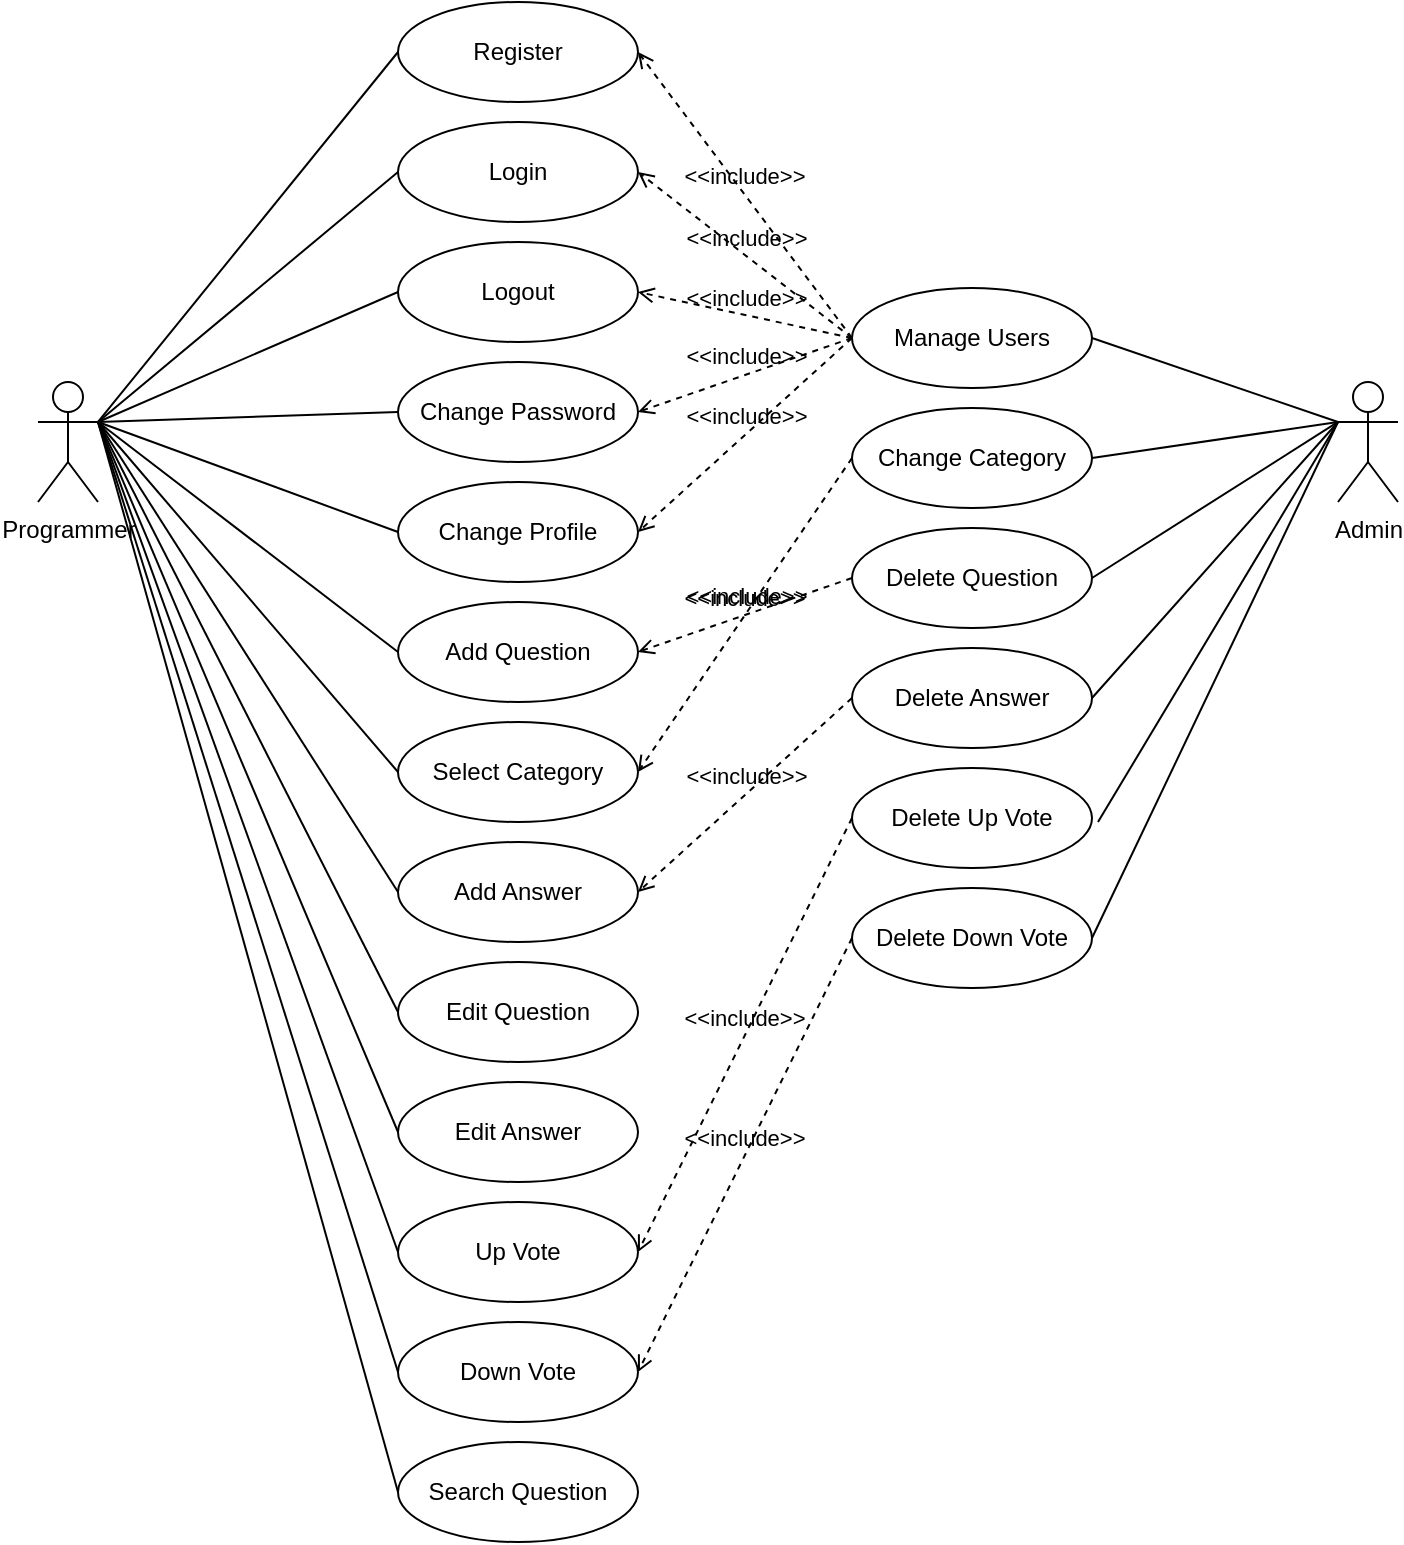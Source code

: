 <mxfile version="14.7.10" type="device"><diagram id="wo8-tYqzNlB0OYfourAc" name="Page-1"><mxGraphModel dx="1730" dy="912" grid="1" gridSize="10" guides="1" tooltips="1" connect="1" arrows="1" fold="1" page="1" pageScale="1" pageWidth="827" pageHeight="1169" math="0" shadow="0"><root><mxCell id="0"/><mxCell id="1" parent="0"/><mxCell id="7DESiETjLjzSwwsl89HZ-1" value="Programmer" style="shape=umlActor;html=1;verticalLabelPosition=bottom;verticalAlign=top;align=center;" vertex="1" parent="1"><mxGeometry x="70" y="220" width="30" height="60" as="geometry"/></mxCell><mxCell id="7DESiETjLjzSwwsl89HZ-2" value="Register" style="ellipse;whiteSpace=wrap;html=1;" vertex="1" parent="1"><mxGeometry x="250" y="30" width="120" height="50" as="geometry"/></mxCell><mxCell id="7DESiETjLjzSwwsl89HZ-3" value="Login" style="ellipse;whiteSpace=wrap;html=1;" vertex="1" parent="1"><mxGeometry x="250" y="90" width="120" height="50" as="geometry"/></mxCell><mxCell id="7DESiETjLjzSwwsl89HZ-4" value="Logout" style="ellipse;whiteSpace=wrap;html=1;" vertex="1" parent="1"><mxGeometry x="250" y="150" width="120" height="50" as="geometry"/></mxCell><mxCell id="7DESiETjLjzSwwsl89HZ-5" value="Change Password" style="ellipse;whiteSpace=wrap;html=1;" vertex="1" parent="1"><mxGeometry x="250" y="210" width="120" height="50" as="geometry"/></mxCell><mxCell id="7DESiETjLjzSwwsl89HZ-6" value="Change Profile" style="ellipse;whiteSpace=wrap;html=1;" vertex="1" parent="1"><mxGeometry x="250" y="270" width="120" height="50" as="geometry"/></mxCell><mxCell id="7DESiETjLjzSwwsl89HZ-7" value="Add Question" style="ellipse;whiteSpace=wrap;html=1;" vertex="1" parent="1"><mxGeometry x="250" y="330" width="120" height="50" as="geometry"/></mxCell><mxCell id="7DESiETjLjzSwwsl89HZ-8" value="Add Answer" style="ellipse;whiteSpace=wrap;html=1;" vertex="1" parent="1"><mxGeometry x="250" y="450" width="120" height="50" as="geometry"/></mxCell><mxCell id="7DESiETjLjzSwwsl89HZ-9" value="Edit Question" style="ellipse;whiteSpace=wrap;html=1;" vertex="1" parent="1"><mxGeometry x="250" y="510" width="120" height="50" as="geometry"/></mxCell><mxCell id="7DESiETjLjzSwwsl89HZ-10" value="Edit Answer" style="ellipse;whiteSpace=wrap;html=1;" vertex="1" parent="1"><mxGeometry x="250" y="570" width="120" height="50" as="geometry"/></mxCell><mxCell id="7DESiETjLjzSwwsl89HZ-11" value="Up Vote" style="ellipse;whiteSpace=wrap;html=1;" vertex="1" parent="1"><mxGeometry x="250" y="630" width="120" height="50" as="geometry"/></mxCell><mxCell id="7DESiETjLjzSwwsl89HZ-12" value="Down Vote" style="ellipse;whiteSpace=wrap;html=1;" vertex="1" parent="1"><mxGeometry x="250" y="690" width="120" height="50" as="geometry"/></mxCell><mxCell id="7DESiETjLjzSwwsl89HZ-13" value="Search Question" style="ellipse;whiteSpace=wrap;html=1;" vertex="1" parent="1"><mxGeometry x="250" y="750" width="120" height="50" as="geometry"/></mxCell><mxCell id="7DESiETjLjzSwwsl89HZ-14" value="Select Category" style="ellipse;whiteSpace=wrap;html=1;" vertex="1" parent="1"><mxGeometry x="250" y="390" width="120" height="50" as="geometry"/></mxCell><mxCell id="7DESiETjLjzSwwsl89HZ-16" value="Change Category" style="ellipse;whiteSpace=wrap;html=1;" vertex="1" parent="1"><mxGeometry x="477" y="233" width="120" height="50" as="geometry"/></mxCell><mxCell id="7DESiETjLjzSwwsl89HZ-17" value="Delete Question" style="ellipse;whiteSpace=wrap;html=1;" vertex="1" parent="1"><mxGeometry x="477" y="293" width="120" height="50" as="geometry"/></mxCell><mxCell id="7DESiETjLjzSwwsl89HZ-18" value="Delete Answer" style="ellipse;whiteSpace=wrap;html=1;" vertex="1" parent="1"><mxGeometry x="477" y="353" width="120" height="50" as="geometry"/></mxCell><mxCell id="7DESiETjLjzSwwsl89HZ-19" value="Delete Up Vote" style="ellipse;whiteSpace=wrap;html=1;" vertex="1" parent="1"><mxGeometry x="477" y="413" width="120" height="50" as="geometry"/></mxCell><mxCell id="7DESiETjLjzSwwsl89HZ-20" value="Delete Down Vote" style="ellipse;whiteSpace=wrap;html=1;" vertex="1" parent="1"><mxGeometry x="477" y="473" width="120" height="50" as="geometry"/></mxCell><mxCell id="7DESiETjLjzSwwsl89HZ-21" value="Manage Users" style="ellipse;whiteSpace=wrap;html=1;" vertex="1" parent="1"><mxGeometry x="477" y="173" width="120" height="50" as="geometry"/></mxCell><mxCell id="7DESiETjLjzSwwsl89HZ-22" value="Admin" style="shape=umlActor;html=1;verticalLabelPosition=bottom;verticalAlign=top;align=center;" vertex="1" parent="1"><mxGeometry x="720" y="220" width="30" height="60" as="geometry"/></mxCell><mxCell id="7DESiETjLjzSwwsl89HZ-23" value="" style="edgeStyle=none;html=1;endArrow=none;verticalAlign=bottom;exitX=1;exitY=0.333;exitDx=0;exitDy=0;exitPerimeter=0;entryX=0;entryY=0.5;entryDx=0;entryDy=0;" edge="1" parent="1" source="7DESiETjLjzSwwsl89HZ-1" target="7DESiETjLjzSwwsl89HZ-2"><mxGeometry width="160" relative="1" as="geometry"><mxPoint x="120" y="330" as="sourcePoint"/><mxPoint x="280" y="330" as="targetPoint"/></mxGeometry></mxCell><mxCell id="7DESiETjLjzSwwsl89HZ-24" value="" style="edgeStyle=none;html=1;endArrow=none;verticalAlign=bottom;entryX=0;entryY=0.5;entryDx=0;entryDy=0;" edge="1" parent="1" target="7DESiETjLjzSwwsl89HZ-3"><mxGeometry width="160" relative="1" as="geometry"><mxPoint x="100" y="240" as="sourcePoint"/><mxPoint x="260" y="65" as="targetPoint"/></mxGeometry></mxCell><mxCell id="7DESiETjLjzSwwsl89HZ-25" value="" style="edgeStyle=none;html=1;endArrow=none;verticalAlign=bottom;exitX=1;exitY=0.333;exitDx=0;exitDy=0;exitPerimeter=0;entryX=0;entryY=0.5;entryDx=0;entryDy=0;" edge="1" parent="1" source="7DESiETjLjzSwwsl89HZ-1" target="7DESiETjLjzSwwsl89HZ-4"><mxGeometry width="160" relative="1" as="geometry"><mxPoint x="120" y="260" as="sourcePoint"/><mxPoint x="270" y="75" as="targetPoint"/></mxGeometry></mxCell><mxCell id="7DESiETjLjzSwwsl89HZ-26" value="" style="edgeStyle=none;html=1;endArrow=none;verticalAlign=bottom;entryX=0;entryY=0.5;entryDx=0;entryDy=0;" edge="1" parent="1" target="7DESiETjLjzSwwsl89HZ-5"><mxGeometry width="160" relative="1" as="geometry"><mxPoint x="100" y="240" as="sourcePoint"/><mxPoint x="280" y="85" as="targetPoint"/></mxGeometry></mxCell><mxCell id="7DESiETjLjzSwwsl89HZ-27" value="" style="edgeStyle=none;html=1;endArrow=none;verticalAlign=bottom;exitX=1;exitY=0.333;exitDx=0;exitDy=0;exitPerimeter=0;entryX=0;entryY=0.5;entryDx=0;entryDy=0;" edge="1" parent="1" source="7DESiETjLjzSwwsl89HZ-1" target="7DESiETjLjzSwwsl89HZ-6"><mxGeometry width="160" relative="1" as="geometry"><mxPoint x="140" y="280" as="sourcePoint"/><mxPoint x="290" y="95" as="targetPoint"/></mxGeometry></mxCell><mxCell id="7DESiETjLjzSwwsl89HZ-28" value="" style="edgeStyle=none;html=1;endArrow=none;verticalAlign=bottom;entryX=0;entryY=0.5;entryDx=0;entryDy=0;" edge="1" parent="1" target="7DESiETjLjzSwwsl89HZ-7"><mxGeometry width="160" relative="1" as="geometry"><mxPoint x="100" y="240" as="sourcePoint"/><mxPoint x="300" y="105" as="targetPoint"/></mxGeometry></mxCell><mxCell id="7DESiETjLjzSwwsl89HZ-29" value="" style="edgeStyle=none;html=1;endArrow=none;verticalAlign=bottom;entryX=0;entryY=0.5;entryDx=0;entryDy=0;" edge="1" parent="1" target="7DESiETjLjzSwwsl89HZ-14"><mxGeometry width="160" relative="1" as="geometry"><mxPoint x="100" y="240" as="sourcePoint"/><mxPoint x="310" y="115" as="targetPoint"/></mxGeometry></mxCell><mxCell id="7DESiETjLjzSwwsl89HZ-30" value="" style="edgeStyle=none;html=1;endArrow=none;verticalAlign=bottom;entryX=0;entryY=0.5;entryDx=0;entryDy=0;" edge="1" parent="1" target="7DESiETjLjzSwwsl89HZ-8"><mxGeometry width="160" relative="1" as="geometry"><mxPoint x="100" y="240" as="sourcePoint"/><mxPoint x="320" y="125" as="targetPoint"/></mxGeometry></mxCell><mxCell id="7DESiETjLjzSwwsl89HZ-31" value="" style="edgeStyle=none;html=1;endArrow=none;verticalAlign=bottom;entryX=0;entryY=0.5;entryDx=0;entryDy=0;" edge="1" parent="1" target="7DESiETjLjzSwwsl89HZ-9"><mxGeometry width="160" relative="1" as="geometry"><mxPoint x="100" y="240" as="sourcePoint"/><mxPoint x="330" y="135" as="targetPoint"/></mxGeometry></mxCell><mxCell id="7DESiETjLjzSwwsl89HZ-32" value="" style="edgeStyle=none;html=1;endArrow=none;verticalAlign=bottom;exitX=1;exitY=0.333;exitDx=0;exitDy=0;exitPerimeter=0;entryX=0;entryY=0.5;entryDx=0;entryDy=0;" edge="1" parent="1" source="7DESiETjLjzSwwsl89HZ-1" target="7DESiETjLjzSwwsl89HZ-10"><mxGeometry width="160" relative="1" as="geometry"><mxPoint x="190" y="330" as="sourcePoint"/><mxPoint x="340" y="145" as="targetPoint"/></mxGeometry></mxCell><mxCell id="7DESiETjLjzSwwsl89HZ-33" value="" style="edgeStyle=none;html=1;endArrow=none;verticalAlign=bottom;exitX=1;exitY=0.333;exitDx=0;exitDy=0;exitPerimeter=0;entryX=0;entryY=0.5;entryDx=0;entryDy=0;" edge="1" parent="1" source="7DESiETjLjzSwwsl89HZ-1" target="7DESiETjLjzSwwsl89HZ-11"><mxGeometry width="160" relative="1" as="geometry"><mxPoint x="200" y="340" as="sourcePoint"/><mxPoint x="350" y="155" as="targetPoint"/></mxGeometry></mxCell><mxCell id="7DESiETjLjzSwwsl89HZ-34" value="" style="edgeStyle=none;html=1;endArrow=none;verticalAlign=bottom;exitX=1;exitY=0.333;exitDx=0;exitDy=0;exitPerimeter=0;entryX=0;entryY=0.5;entryDx=0;entryDy=0;" edge="1" parent="1" source="7DESiETjLjzSwwsl89HZ-1" target="7DESiETjLjzSwwsl89HZ-12"><mxGeometry width="160" relative="1" as="geometry"><mxPoint x="110" y="250" as="sourcePoint"/><mxPoint x="260" y="665" as="targetPoint"/></mxGeometry></mxCell><mxCell id="7DESiETjLjzSwwsl89HZ-35" value="" style="edgeStyle=none;html=1;endArrow=none;verticalAlign=bottom;exitX=1;exitY=0.333;exitDx=0;exitDy=0;exitPerimeter=0;entryX=0;entryY=0.5;entryDx=0;entryDy=0;" edge="1" parent="1" source="7DESiETjLjzSwwsl89HZ-1" target="7DESiETjLjzSwwsl89HZ-13"><mxGeometry width="160" relative="1" as="geometry"><mxPoint x="120" y="260" as="sourcePoint"/><mxPoint x="270" y="675" as="targetPoint"/></mxGeometry></mxCell><mxCell id="7DESiETjLjzSwwsl89HZ-36" value="" style="edgeStyle=none;html=1;endArrow=none;verticalAlign=bottom;entryX=0;entryY=0.333;entryDx=0;entryDy=0;entryPerimeter=0;exitX=1;exitY=0.5;exitDx=0;exitDy=0;" edge="1" parent="1" source="7DESiETjLjzSwwsl89HZ-21" target="7DESiETjLjzSwwsl89HZ-22"><mxGeometry width="160" relative="1" as="geometry"><mxPoint x="570" y="470" as="sourcePoint"/><mxPoint x="730" y="470" as="targetPoint"/></mxGeometry></mxCell><mxCell id="7DESiETjLjzSwwsl89HZ-37" value="" style="edgeStyle=none;html=1;endArrow=none;verticalAlign=bottom;exitX=1;exitY=0.5;exitDx=0;exitDy=0;entryX=0;entryY=0.333;entryDx=0;entryDy=0;entryPerimeter=0;" edge="1" parent="1" source="7DESiETjLjzSwwsl89HZ-16" target="7DESiETjLjzSwwsl89HZ-22"><mxGeometry width="160" relative="1" as="geometry"><mxPoint x="130" y="270" as="sourcePoint"/><mxPoint x="280" y="685" as="targetPoint"/></mxGeometry></mxCell><mxCell id="7DESiETjLjzSwwsl89HZ-38" value="" style="edgeStyle=none;html=1;endArrow=none;verticalAlign=bottom;exitX=1;exitY=0.5;exitDx=0;exitDy=0;entryX=0;entryY=0.333;entryDx=0;entryDy=0;entryPerimeter=0;" edge="1" parent="1" source="7DESiETjLjzSwwsl89HZ-17" target="7DESiETjLjzSwwsl89HZ-22"><mxGeometry width="160" relative="1" as="geometry"><mxPoint x="607" y="268" as="sourcePoint"/><mxPoint x="730" y="250" as="targetPoint"/></mxGeometry></mxCell><mxCell id="7DESiETjLjzSwwsl89HZ-39" value="" style="edgeStyle=none;html=1;endArrow=none;verticalAlign=bottom;exitX=1;exitY=0.5;exitDx=0;exitDy=0;" edge="1" parent="1" source="7DESiETjLjzSwwsl89HZ-20"><mxGeometry width="160" relative="1" as="geometry"><mxPoint x="617" y="278" as="sourcePoint"/><mxPoint x="720" y="240" as="targetPoint"/></mxGeometry></mxCell><mxCell id="7DESiETjLjzSwwsl89HZ-40" value="" style="edgeStyle=none;html=1;endArrow=none;verticalAlign=bottom;" edge="1" parent="1"><mxGeometry width="160" relative="1" as="geometry"><mxPoint x="600" y="440" as="sourcePoint"/><mxPoint x="720" y="240" as="targetPoint"/></mxGeometry></mxCell><mxCell id="7DESiETjLjzSwwsl89HZ-41" value="" style="edgeStyle=none;html=1;endArrow=none;verticalAlign=bottom;exitX=1;exitY=0.5;exitDx=0;exitDy=0;entryX=0;entryY=0.333;entryDx=0;entryDy=0;entryPerimeter=0;" edge="1" parent="1" source="7DESiETjLjzSwwsl89HZ-18" target="7DESiETjLjzSwwsl89HZ-22"><mxGeometry width="160" relative="1" as="geometry"><mxPoint x="637" y="298" as="sourcePoint"/><mxPoint x="760" y="280" as="targetPoint"/></mxGeometry></mxCell><mxCell id="7DESiETjLjzSwwsl89HZ-42" value="&amp;lt;&amp;lt;include&amp;gt;&amp;gt;" style="edgeStyle=none;html=1;endArrow=open;verticalAlign=bottom;dashed=1;labelBackgroundColor=none;exitX=0;exitY=0.5;exitDx=0;exitDy=0;entryX=1;entryY=0.5;entryDx=0;entryDy=0;" edge="1" parent="1" source="7DESiETjLjzSwwsl89HZ-21" target="7DESiETjLjzSwwsl89HZ-3"><mxGeometry width="160" relative="1" as="geometry"><mxPoint x="570" y="470" as="sourcePoint"/><mxPoint x="730" y="470" as="targetPoint"/></mxGeometry></mxCell><mxCell id="7DESiETjLjzSwwsl89HZ-43" value="&amp;lt;&amp;lt;include&amp;gt;&amp;gt;" style="edgeStyle=none;html=1;endArrow=open;verticalAlign=bottom;dashed=1;labelBackgroundColor=none;exitX=0;exitY=0.5;exitDx=0;exitDy=0;entryX=1;entryY=0.5;entryDx=0;entryDy=0;" edge="1" parent="1" source="7DESiETjLjzSwwsl89HZ-21" target="7DESiETjLjzSwwsl89HZ-2"><mxGeometry width="160" relative="1" as="geometry"><mxPoint x="570" y="470" as="sourcePoint"/><mxPoint x="730" y="470" as="targetPoint"/></mxGeometry></mxCell><mxCell id="7DESiETjLjzSwwsl89HZ-46" value="&amp;lt;&amp;lt;include&amp;gt;&amp;gt;" style="edgeStyle=none;html=1;endArrow=open;verticalAlign=bottom;dashed=1;labelBackgroundColor=none;exitX=0;exitY=0.5;exitDx=0;exitDy=0;entryX=1;entryY=0.5;entryDx=0;entryDy=0;" edge="1" parent="1" source="7DESiETjLjzSwwsl89HZ-21" target="7DESiETjLjzSwwsl89HZ-4"><mxGeometry width="160" relative="1" as="geometry"><mxPoint x="487" y="208" as="sourcePoint"/><mxPoint x="380" y="125" as="targetPoint"/></mxGeometry></mxCell><mxCell id="7DESiETjLjzSwwsl89HZ-47" value="&amp;lt;&amp;lt;include&amp;gt;&amp;gt;" style="edgeStyle=none;html=1;endArrow=open;verticalAlign=bottom;dashed=1;labelBackgroundColor=none;exitX=0;exitY=0.5;exitDx=0;exitDy=0;entryX=1;entryY=0.5;entryDx=0;entryDy=0;" edge="1" parent="1" source="7DESiETjLjzSwwsl89HZ-16" target="7DESiETjLjzSwwsl89HZ-14"><mxGeometry width="160" relative="1" as="geometry"><mxPoint x="487" y="208" as="sourcePoint"/><mxPoint x="380" y="185" as="targetPoint"/></mxGeometry></mxCell><mxCell id="7DESiETjLjzSwwsl89HZ-48" value="&amp;lt;&amp;lt;include&amp;gt;&amp;gt;" style="edgeStyle=none;html=1;endArrow=open;verticalAlign=bottom;dashed=1;labelBackgroundColor=none;exitX=0;exitY=0.5;exitDx=0;exitDy=0;entryX=1;entryY=0.5;entryDx=0;entryDy=0;" edge="1" parent="1" source="7DESiETjLjzSwwsl89HZ-18" target="7DESiETjLjzSwwsl89HZ-8"><mxGeometry width="160" relative="1" as="geometry"><mxPoint x="497" y="218" as="sourcePoint"/><mxPoint x="390" y="195" as="targetPoint"/></mxGeometry></mxCell><mxCell id="7DESiETjLjzSwwsl89HZ-49" value="&amp;lt;&amp;lt;include&amp;gt;&amp;gt;" style="edgeStyle=none;html=1;endArrow=open;verticalAlign=bottom;dashed=1;labelBackgroundColor=none;exitX=0;exitY=0.5;exitDx=0;exitDy=0;entryX=1;entryY=0.5;entryDx=0;entryDy=0;" edge="1" parent="1" source="7DESiETjLjzSwwsl89HZ-17" target="7DESiETjLjzSwwsl89HZ-7"><mxGeometry width="160" relative="1" as="geometry"><mxPoint x="507" y="228" as="sourcePoint"/><mxPoint x="400" y="205" as="targetPoint"/></mxGeometry></mxCell><mxCell id="7DESiETjLjzSwwsl89HZ-50" value="&amp;lt;&amp;lt;include&amp;gt;&amp;gt;" style="edgeStyle=none;html=1;endArrow=open;verticalAlign=bottom;dashed=1;labelBackgroundColor=none;exitX=0;exitY=0.5;exitDx=0;exitDy=0;entryX=1;entryY=0.5;entryDx=0;entryDy=0;" edge="1" parent="1" source="7DESiETjLjzSwwsl89HZ-19" target="7DESiETjLjzSwwsl89HZ-11"><mxGeometry width="160" relative="1" as="geometry"><mxPoint x="517" y="238" as="sourcePoint"/><mxPoint x="410" y="215" as="targetPoint"/></mxGeometry></mxCell><mxCell id="7DESiETjLjzSwwsl89HZ-51" value="&amp;lt;&amp;lt;include&amp;gt;&amp;gt;" style="edgeStyle=none;html=1;endArrow=open;verticalAlign=bottom;dashed=1;labelBackgroundColor=none;exitX=0;exitY=0.5;exitDx=0;exitDy=0;entryX=1;entryY=0.5;entryDx=0;entryDy=0;" edge="1" parent="1" source="7DESiETjLjzSwwsl89HZ-20" target="7DESiETjLjzSwwsl89HZ-12"><mxGeometry width="160" relative="1" as="geometry"><mxPoint x="527" y="248" as="sourcePoint"/><mxPoint x="420" y="225" as="targetPoint"/></mxGeometry></mxCell><mxCell id="7DESiETjLjzSwwsl89HZ-52" value="&amp;lt;&amp;lt;include&amp;gt;&amp;gt;" style="edgeStyle=none;html=1;endArrow=open;verticalAlign=bottom;dashed=1;labelBackgroundColor=none;exitX=0;exitY=0.5;exitDx=0;exitDy=0;entryX=1;entryY=0.5;entryDx=0;entryDy=0;" edge="1" parent="1" source="7DESiETjLjzSwwsl89HZ-21" target="7DESiETjLjzSwwsl89HZ-5"><mxGeometry width="160" relative="1" as="geometry"><mxPoint x="537" y="258" as="sourcePoint"/><mxPoint x="430" y="235" as="targetPoint"/></mxGeometry></mxCell><mxCell id="7DESiETjLjzSwwsl89HZ-53" value="&amp;lt;&amp;lt;include&amp;gt;&amp;gt;" style="edgeStyle=none;html=1;endArrow=open;verticalAlign=bottom;dashed=1;labelBackgroundColor=none;exitX=0;exitY=0.5;exitDx=0;exitDy=0;entryX=1;entryY=0.5;entryDx=0;entryDy=0;" edge="1" parent="1" source="7DESiETjLjzSwwsl89HZ-21" target="7DESiETjLjzSwwsl89HZ-6"><mxGeometry width="160" relative="1" as="geometry"><mxPoint x="547" y="268" as="sourcePoint"/><mxPoint x="440" y="245" as="targetPoint"/></mxGeometry></mxCell></root></mxGraphModel></diagram></mxfile>